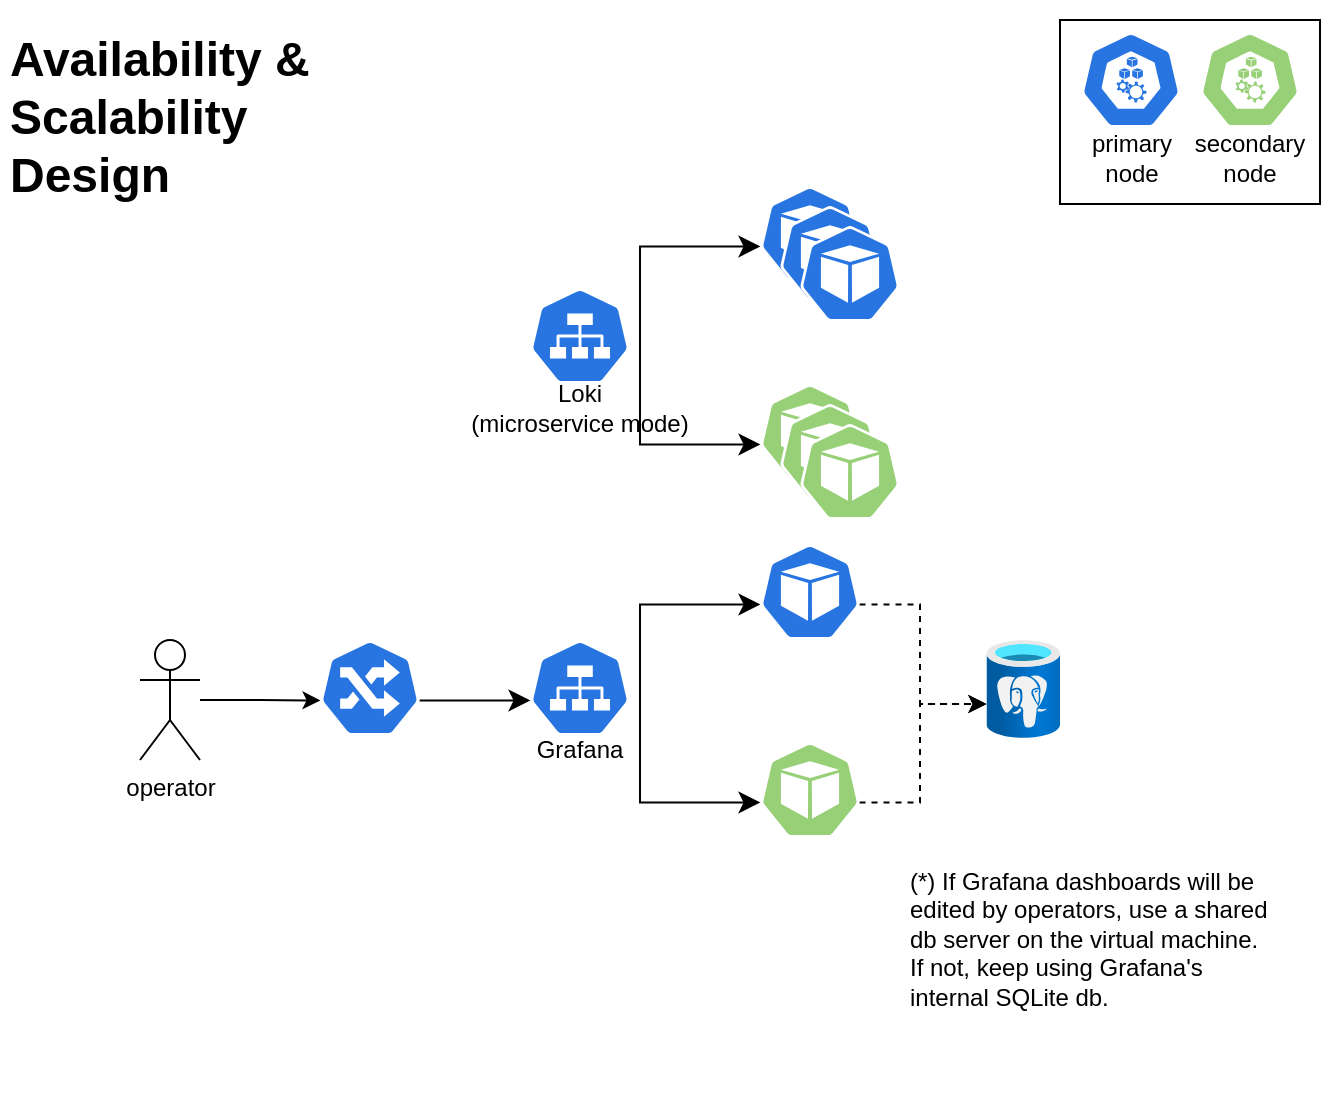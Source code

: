 <mxfile>
    <diagram name="ページ1" id="whh-JwrVk6CDysMYf899">
        <mxGraphModel dx="301" dy="179" grid="1" gridSize="10" guides="1" tooltips="1" connect="1" arrows="1" fold="1" page="1" pageScale="1" pageWidth="827" pageHeight="1169" math="0" shadow="0">
            <root>
                <mxCell id="0"/>
                <mxCell id="1" parent="0"/>
                <mxCell id="CTBp-aPgo0rCZyATHpkr-20" value="" style="group" parent="1" vertex="1" connectable="0">
                    <mxGeometry x="330" y="319" width="60" height="70" as="geometry"/>
                </mxCell>
                <mxCell id="CTBp-aPgo0rCZyATHpkr-19" value="Loki&lt;div&gt;(microservice mode)&lt;/div&gt;" style="text;html=1;align=center;verticalAlign=middle;whiteSpace=wrap;rounded=0;" parent="CTBp-aPgo0rCZyATHpkr-20" vertex="1">
                    <mxGeometry x="-30" y="48" width="120" height="30" as="geometry"/>
                </mxCell>
                <mxCell id="14" value="" style="sketch=0;html=1;dashed=0;whitespace=wrap;fillColor=#2875E2;strokeColor=#ffffff;points=[[0.005,0.63,0],[0.1,0.2,0],[0.9,0.2,0],[0.5,0,0],[0.995,0.63,0],[0.72,0.99,0],[0.5,1,0],[0.28,0.99,0]];verticalLabelPosition=bottom;align=center;verticalAlign=top;shape=mxgraph.kubernetes.icon;prIcon=svc" vertex="1" parent="CTBp-aPgo0rCZyATHpkr-20">
                    <mxGeometry x="5" y="3" width="50" height="48" as="geometry"/>
                </mxCell>
                <mxCell id="CTBp-aPgo0rCZyATHpkr-29" value="" style="edgeStyle=elbowEdgeStyle;elbow=horizontal;endArrow=classic;html=1;curved=0;rounded=0;endSize=8;startSize=8;entryX=0.005;entryY=0.63;entryDx=0;entryDy=0;entryPerimeter=0;" parent="1" target="5" edge="1">
                    <mxGeometry width="50" height="50" relative="1" as="geometry">
                        <mxPoint x="390" y="350" as="sourcePoint"/>
                        <mxPoint x="450.25" y="301.24" as="targetPoint"/>
                        <Array as="points">
                            <mxPoint x="390" y="330"/>
                        </Array>
                    </mxGeometry>
                </mxCell>
                <mxCell id="CTBp-aPgo0rCZyATHpkr-30" value="" style="edgeStyle=elbowEdgeStyle;elbow=horizontal;endArrow=classic;html=1;curved=0;rounded=0;endSize=8;startSize=8;entryX=0.005;entryY=0.63;entryDx=0;entryDy=0;entryPerimeter=0;" parent="1" target="9" edge="1">
                    <mxGeometry width="50" height="50" relative="1" as="geometry">
                        <mxPoint x="390" y="350" as="sourcePoint"/>
                        <mxPoint x="450.25" y="400.24" as="targetPoint"/>
                        <Array as="points">
                            <mxPoint x="390" y="430"/>
                        </Array>
                    </mxGeometry>
                </mxCell>
                <mxCell id="CTBp-aPgo0rCZyATHpkr-40" value="" style="group" parent="1" vertex="1" connectable="0">
                    <mxGeometry x="330" y="498" width="60" height="70" as="geometry"/>
                </mxCell>
                <mxCell id="CTBp-aPgo0rCZyATHpkr-42" value="Grafana" style="text;html=1;align=center;verticalAlign=middle;whiteSpace=wrap;rounded=0;" parent="CTBp-aPgo0rCZyATHpkr-40" vertex="1">
                    <mxGeometry y="40" width="60" height="30" as="geometry"/>
                </mxCell>
                <mxCell id="15" value="" style="sketch=0;html=1;dashed=0;whitespace=wrap;fillColor=#2875E2;strokeColor=#ffffff;points=[[0.005,0.63,0],[0.1,0.2,0],[0.9,0.2,0],[0.5,0,0],[0.995,0.63,0],[0.72,0.99,0],[0.5,1,0],[0.28,0.99,0]];verticalLabelPosition=bottom;align=center;verticalAlign=top;shape=mxgraph.kubernetes.icon;prIcon=svc" vertex="1" parent="CTBp-aPgo0rCZyATHpkr-40">
                    <mxGeometry x="5" width="50" height="48" as="geometry"/>
                </mxCell>
                <mxCell id="CTBp-aPgo0rCZyATHpkr-44" value="" style="edgeStyle=elbowEdgeStyle;elbow=horizontal;endArrow=classic;html=1;curved=0;rounded=0;endSize=8;startSize=8;entryX=0.005;entryY=0.63;entryDx=0;entryDy=0;entryPerimeter=0;" parent="1" target="8" edge="1">
                    <mxGeometry width="50" height="50" relative="1" as="geometry">
                        <mxPoint x="390" y="529" as="sourcePoint"/>
                        <mxPoint x="450.25" y="480.24" as="targetPoint"/>
                        <Array as="points">
                            <mxPoint x="390" y="509"/>
                        </Array>
                    </mxGeometry>
                </mxCell>
                <mxCell id="CTBp-aPgo0rCZyATHpkr-45" value="" style="edgeStyle=elbowEdgeStyle;elbow=horizontal;endArrow=classic;html=1;curved=0;rounded=0;endSize=8;startSize=8;entryX=0.005;entryY=0.63;entryDx=0;entryDy=0;entryPerimeter=0;" parent="1" target="12" edge="1">
                    <mxGeometry width="50" height="50" relative="1" as="geometry">
                        <mxPoint x="390" y="529" as="sourcePoint"/>
                        <mxPoint x="450.25" y="579.24" as="targetPoint"/>
                        <Array as="points">
                            <mxPoint x="390" y="609"/>
                        </Array>
                    </mxGeometry>
                </mxCell>
                <mxCell id="CTBp-aPgo0rCZyATHpkr-51" value="" style="edgeStyle=elbowEdgeStyle;elbow=horizontal;endArrow=classic;html=1;curved=0;rounded=0;endSize=8;startSize=8;exitX=0.995;exitY=0.63;exitDx=0;exitDy=0;exitPerimeter=0;entryX=0.005;entryY=0.63;entryDx=0;entryDy=0;entryPerimeter=0;" parent="1" edge="1">
                    <mxGeometry width="50" height="50" relative="1" as="geometry">
                        <mxPoint x="279.75" y="528.24" as="sourcePoint"/>
                        <mxPoint x="335.25" y="528.24" as="targetPoint"/>
                        <Array as="points">
                            <mxPoint x="300" y="520"/>
                        </Array>
                    </mxGeometry>
                </mxCell>
                <mxCell id="CTBp-aPgo0rCZyATHpkr-55" value="&lt;h1&gt;Availability &amp;amp; Scalability Design&lt;/h1&gt;" style="text;html=1;spacing=5;spacingTop=-20;whiteSpace=wrap;overflow=hidden;rounded=0;" parent="1" vertex="1">
                    <mxGeometry x="70" y="188" width="190" height="120" as="geometry"/>
                </mxCell>
                <mxCell id="CTBp-aPgo0rCZyATHpkr-58" value="&lt;p&gt;&lt;/p&gt;&lt;span style=&quot;background-color: initial;&quot;&gt;(*) If Grafana dashboards will be edited by operators, use a shared db server on the virtual machine. If not, keep using Grafana's internal SQL&lt;/span&gt;&lt;span style=&quot;background-color: initial;&quot;&gt;ite db.&lt;/span&gt;&lt;div&gt;&lt;p&gt;&lt;/p&gt;&lt;/div&gt;" style="text;html=1;spacing=5;spacingTop=-20;whiteSpace=wrap;overflow=hidden;rounded=0;align=left;" parent="1" vertex="1">
                    <mxGeometry x="520" y="610" width="190" height="120" as="geometry"/>
                </mxCell>
                <mxCell id="CTBp-aPgo0rCZyATHpkr-60" value="" style="edgeStyle=orthogonalEdgeStyle;rounded=0;orthogonalLoop=1;jettySize=auto;html=1;entryX=0.005;entryY=0.63;entryDx=0;entryDy=0;entryPerimeter=0;" parent="1" source="CTBp-aPgo0rCZyATHpkr-59" edge="1">
                    <mxGeometry relative="1" as="geometry">
                        <mxPoint x="170" y="522" as="sourcePoint"/>
                        <Array as="points"/>
                        <mxPoint x="230.25" y="528.24" as="targetPoint"/>
                    </mxGeometry>
                </mxCell>
                <mxCell id="CTBp-aPgo0rCZyATHpkr-59" value="operator" style="shape=umlActor;verticalLabelPosition=bottom;verticalAlign=top;html=1;outlineConnect=0;" parent="1" vertex="1">
                    <mxGeometry x="140" y="498" width="30" height="60" as="geometry"/>
                </mxCell>
                <mxCell id="CTBp-aPgo0rCZyATHpkr-67" value="" style="group" parent="1" vertex="1" connectable="0">
                    <mxGeometry x="600" y="188" width="130" height="92" as="geometry"/>
                </mxCell>
                <mxCell id="CTBp-aPgo0rCZyATHpkr-56" value="" style="rounded=0;whiteSpace=wrap;html=1;fillColor=none;" parent="CTBp-aPgo0rCZyATHpkr-67" vertex="1">
                    <mxGeometry width="130" height="92" as="geometry"/>
                </mxCell>
                <mxCell id="CTBp-aPgo0rCZyATHpkr-63" value="primary&lt;div&gt;node&lt;/div&gt;" style="text;html=1;align=center;verticalAlign=middle;whiteSpace=wrap;rounded=0;" parent="CTBp-aPgo0rCZyATHpkr-67" vertex="1">
                    <mxGeometry x="5.5" y="54" width="60" height="30" as="geometry"/>
                </mxCell>
                <mxCell id="CTBp-aPgo0rCZyATHpkr-64" value="secondary&lt;div&gt;node&lt;/div&gt;" style="text;html=1;align=center;verticalAlign=middle;whiteSpace=wrap;rounded=0;" parent="CTBp-aPgo0rCZyATHpkr-67" vertex="1">
                    <mxGeometry x="65" y="54" width="60" height="30" as="geometry"/>
                </mxCell>
                <mxCell id="3" value="" style="sketch=0;html=1;dashed=0;whitespace=wrap;fillColor=#97d077;strokeColor=#ffffff;points=[[0.005,0.63,0],[0.1,0.2,0],[0.9,0.2,0],[0.5,0,0],[0.995,0.63,0],[0.72,0.99,0],[0.5,1,0],[0.28,0.99,0]];verticalLabelPosition=bottom;align=center;verticalAlign=top;shape=mxgraph.kubernetes.icon;prIcon=node" vertex="1" parent="CTBp-aPgo0rCZyATHpkr-67">
                    <mxGeometry x="70" y="6" width="50" height="48" as="geometry"/>
                </mxCell>
                <mxCell id="4" value="" style="sketch=0;html=1;dashed=0;whitespace=wrap;fillColor=#2875E2;strokeColor=#ffffff;points=[[0.005,0.63,0],[0.1,0.2,0],[0.9,0.2,0],[0.5,0,0],[0.995,0.63,0],[0.72,0.99,0],[0.5,1,0],[0.28,0.99,0]];verticalLabelPosition=bottom;align=center;verticalAlign=top;shape=mxgraph.kubernetes.icon;prIcon=node" vertex="1" parent="CTBp-aPgo0rCZyATHpkr-67">
                    <mxGeometry x="10.5" y="6" width="50" height="48" as="geometry"/>
                </mxCell>
                <mxCell id="5" value="" style="sketch=0;html=1;dashed=0;whitespace=wrap;fillColor=#2875E2;strokeColor=#ffffff;points=[[0.005,0.63,0],[0.1,0.2,0],[0.9,0.2,0],[0.5,0,0],[0.995,0.63,0],[0.72,0.99,0],[0.5,1,0],[0.28,0.99,0]];verticalLabelPosition=bottom;align=center;verticalAlign=top;shape=mxgraph.kubernetes.icon;prIcon=pod" vertex="1" parent="1">
                    <mxGeometry x="450" y="271" width="50" height="48" as="geometry"/>
                </mxCell>
                <mxCell id="6" value="" style="sketch=0;html=1;dashed=0;whitespace=wrap;fillColor=#2875E2;strokeColor=#ffffff;points=[[0.005,0.63,0],[0.1,0.2,0],[0.9,0.2,0],[0.5,0,0],[0.995,0.63,0],[0.72,0.99,0],[0.5,1,0],[0.28,0.99,0]];verticalLabelPosition=bottom;align=center;verticalAlign=top;shape=mxgraph.kubernetes.icon;prIcon=pod" vertex="1" parent="1">
                    <mxGeometry x="460" y="281" width="50" height="48" as="geometry"/>
                </mxCell>
                <mxCell id="7" value="" style="sketch=0;html=1;dashed=0;whitespace=wrap;fillColor=#2875E2;strokeColor=#ffffff;points=[[0.005,0.63,0],[0.1,0.2,0],[0.9,0.2,0],[0.5,0,0],[0.995,0.63,0],[0.72,0.99,0],[0.5,1,0],[0.28,0.99,0]];verticalLabelPosition=bottom;align=center;verticalAlign=top;shape=mxgraph.kubernetes.icon;prIcon=pod" vertex="1" parent="1">
                    <mxGeometry x="470" y="291" width="50" height="48" as="geometry"/>
                </mxCell>
                <mxCell id="19" style="edgeStyle=orthogonalEdgeStyle;rounded=0;html=1;exitX=0.995;exitY=0.63;exitDx=0;exitDy=0;exitPerimeter=0;dashed=1;" edge="1" parent="1" source="8" target="17">
                    <mxGeometry relative="1" as="geometry">
                        <Array as="points">
                            <mxPoint x="530" y="480"/>
                            <mxPoint x="530" y="530"/>
                        </Array>
                    </mxGeometry>
                </mxCell>
                <mxCell id="8" value="" style="sketch=0;html=1;dashed=0;whitespace=wrap;fillColor=#2875E2;strokeColor=#ffffff;points=[[0.005,0.63,0],[0.1,0.2,0],[0.9,0.2,0],[0.5,0,0],[0.995,0.63,0],[0.72,0.99,0],[0.5,1,0],[0.28,0.99,0]];verticalLabelPosition=bottom;align=center;verticalAlign=top;shape=mxgraph.kubernetes.icon;prIcon=pod" vertex="1" parent="1">
                    <mxGeometry x="450" y="450" width="50" height="48" as="geometry"/>
                </mxCell>
                <mxCell id="9" value="" style="sketch=0;html=1;dashed=0;whitespace=wrap;fillColor=#97d077;strokeColor=#ffffff;points=[[0.005,0.63,0],[0.1,0.2,0],[0.9,0.2,0],[0.5,0,0],[0.995,0.63,0],[0.72,0.99,0],[0.5,1,0],[0.28,0.99,0]];verticalLabelPosition=bottom;align=center;verticalAlign=top;shape=mxgraph.kubernetes.icon;prIcon=pod" vertex="1" parent="1">
                    <mxGeometry x="450" y="370" width="50" height="48" as="geometry"/>
                </mxCell>
                <mxCell id="10" value="" style="sketch=0;html=1;dashed=0;whitespace=wrap;fillColor=#97d077;strokeColor=#ffffff;points=[[0.005,0.63,0],[0.1,0.2,0],[0.9,0.2,0],[0.5,0,0],[0.995,0.63,0],[0.72,0.99,0],[0.5,1,0],[0.28,0.99,0]];verticalLabelPosition=bottom;align=center;verticalAlign=top;shape=mxgraph.kubernetes.icon;prIcon=pod" vertex="1" parent="1">
                    <mxGeometry x="460" y="380" width="50" height="48" as="geometry"/>
                </mxCell>
                <mxCell id="11" value="" style="sketch=0;html=1;dashed=0;whitespace=wrap;fillColor=#97d077;strokeColor=#ffffff;points=[[0.005,0.63,0],[0.1,0.2,0],[0.9,0.2,0],[0.5,0,0],[0.995,0.63,0],[0.72,0.99,0],[0.5,1,0],[0.28,0.99,0]];verticalLabelPosition=bottom;align=center;verticalAlign=top;shape=mxgraph.kubernetes.icon;prIcon=pod" vertex="1" parent="1">
                    <mxGeometry x="470" y="390" width="50" height="48" as="geometry"/>
                </mxCell>
                <mxCell id="18" style="edgeStyle=orthogonalEdgeStyle;rounded=0;html=1;exitX=0.995;exitY=0.63;exitDx=0;exitDy=0;exitPerimeter=0;dashed=1;" edge="1" parent="1" source="12" target="17">
                    <mxGeometry relative="1" as="geometry">
                        <Array as="points">
                            <mxPoint x="530" y="579"/>
                            <mxPoint x="530" y="530"/>
                        </Array>
                    </mxGeometry>
                </mxCell>
                <mxCell id="12" value="" style="sketch=0;html=1;dashed=0;whitespace=wrap;fillColor=#97d077;strokeColor=#ffffff;points=[[0.005,0.63,0],[0.1,0.2,0],[0.9,0.2,0],[0.5,0,0],[0.995,0.63,0],[0.72,0.99,0],[0.5,1,0],[0.28,0.99,0]];verticalLabelPosition=bottom;align=center;verticalAlign=top;shape=mxgraph.kubernetes.icon;prIcon=pod" vertex="1" parent="1">
                    <mxGeometry x="450" y="549" width="50" height="48" as="geometry"/>
                </mxCell>
                <mxCell id="16" value="" style="sketch=0;html=1;dashed=0;whitespace=wrap;fillColor=#2875E2;strokeColor=#ffffff;points=[[0.005,0.63,0],[0.1,0.2,0],[0.9,0.2,0],[0.5,0,0],[0.995,0.63,0],[0.72,0.99,0],[0.5,1,0],[0.28,0.99,0]];verticalLabelPosition=bottom;align=center;verticalAlign=top;shape=mxgraph.kubernetes.icon;prIcon=ing" vertex="1" parent="1">
                    <mxGeometry x="230" y="498" width="50" height="48" as="geometry"/>
                </mxCell>
                <mxCell id="17" value="" style="aspect=fixed;html=1;points=[];align=center;image;fontSize=12;image=img/lib/azure2/databases/Azure_Database_PostgreSQL_Server.svg;fillColor=#97d077;" vertex="1" parent="1">
                    <mxGeometry x="563.25" y="498" width="36.75" height="49" as="geometry"/>
                </mxCell>
            </root>
        </mxGraphModel>
    </diagram>
</mxfile>